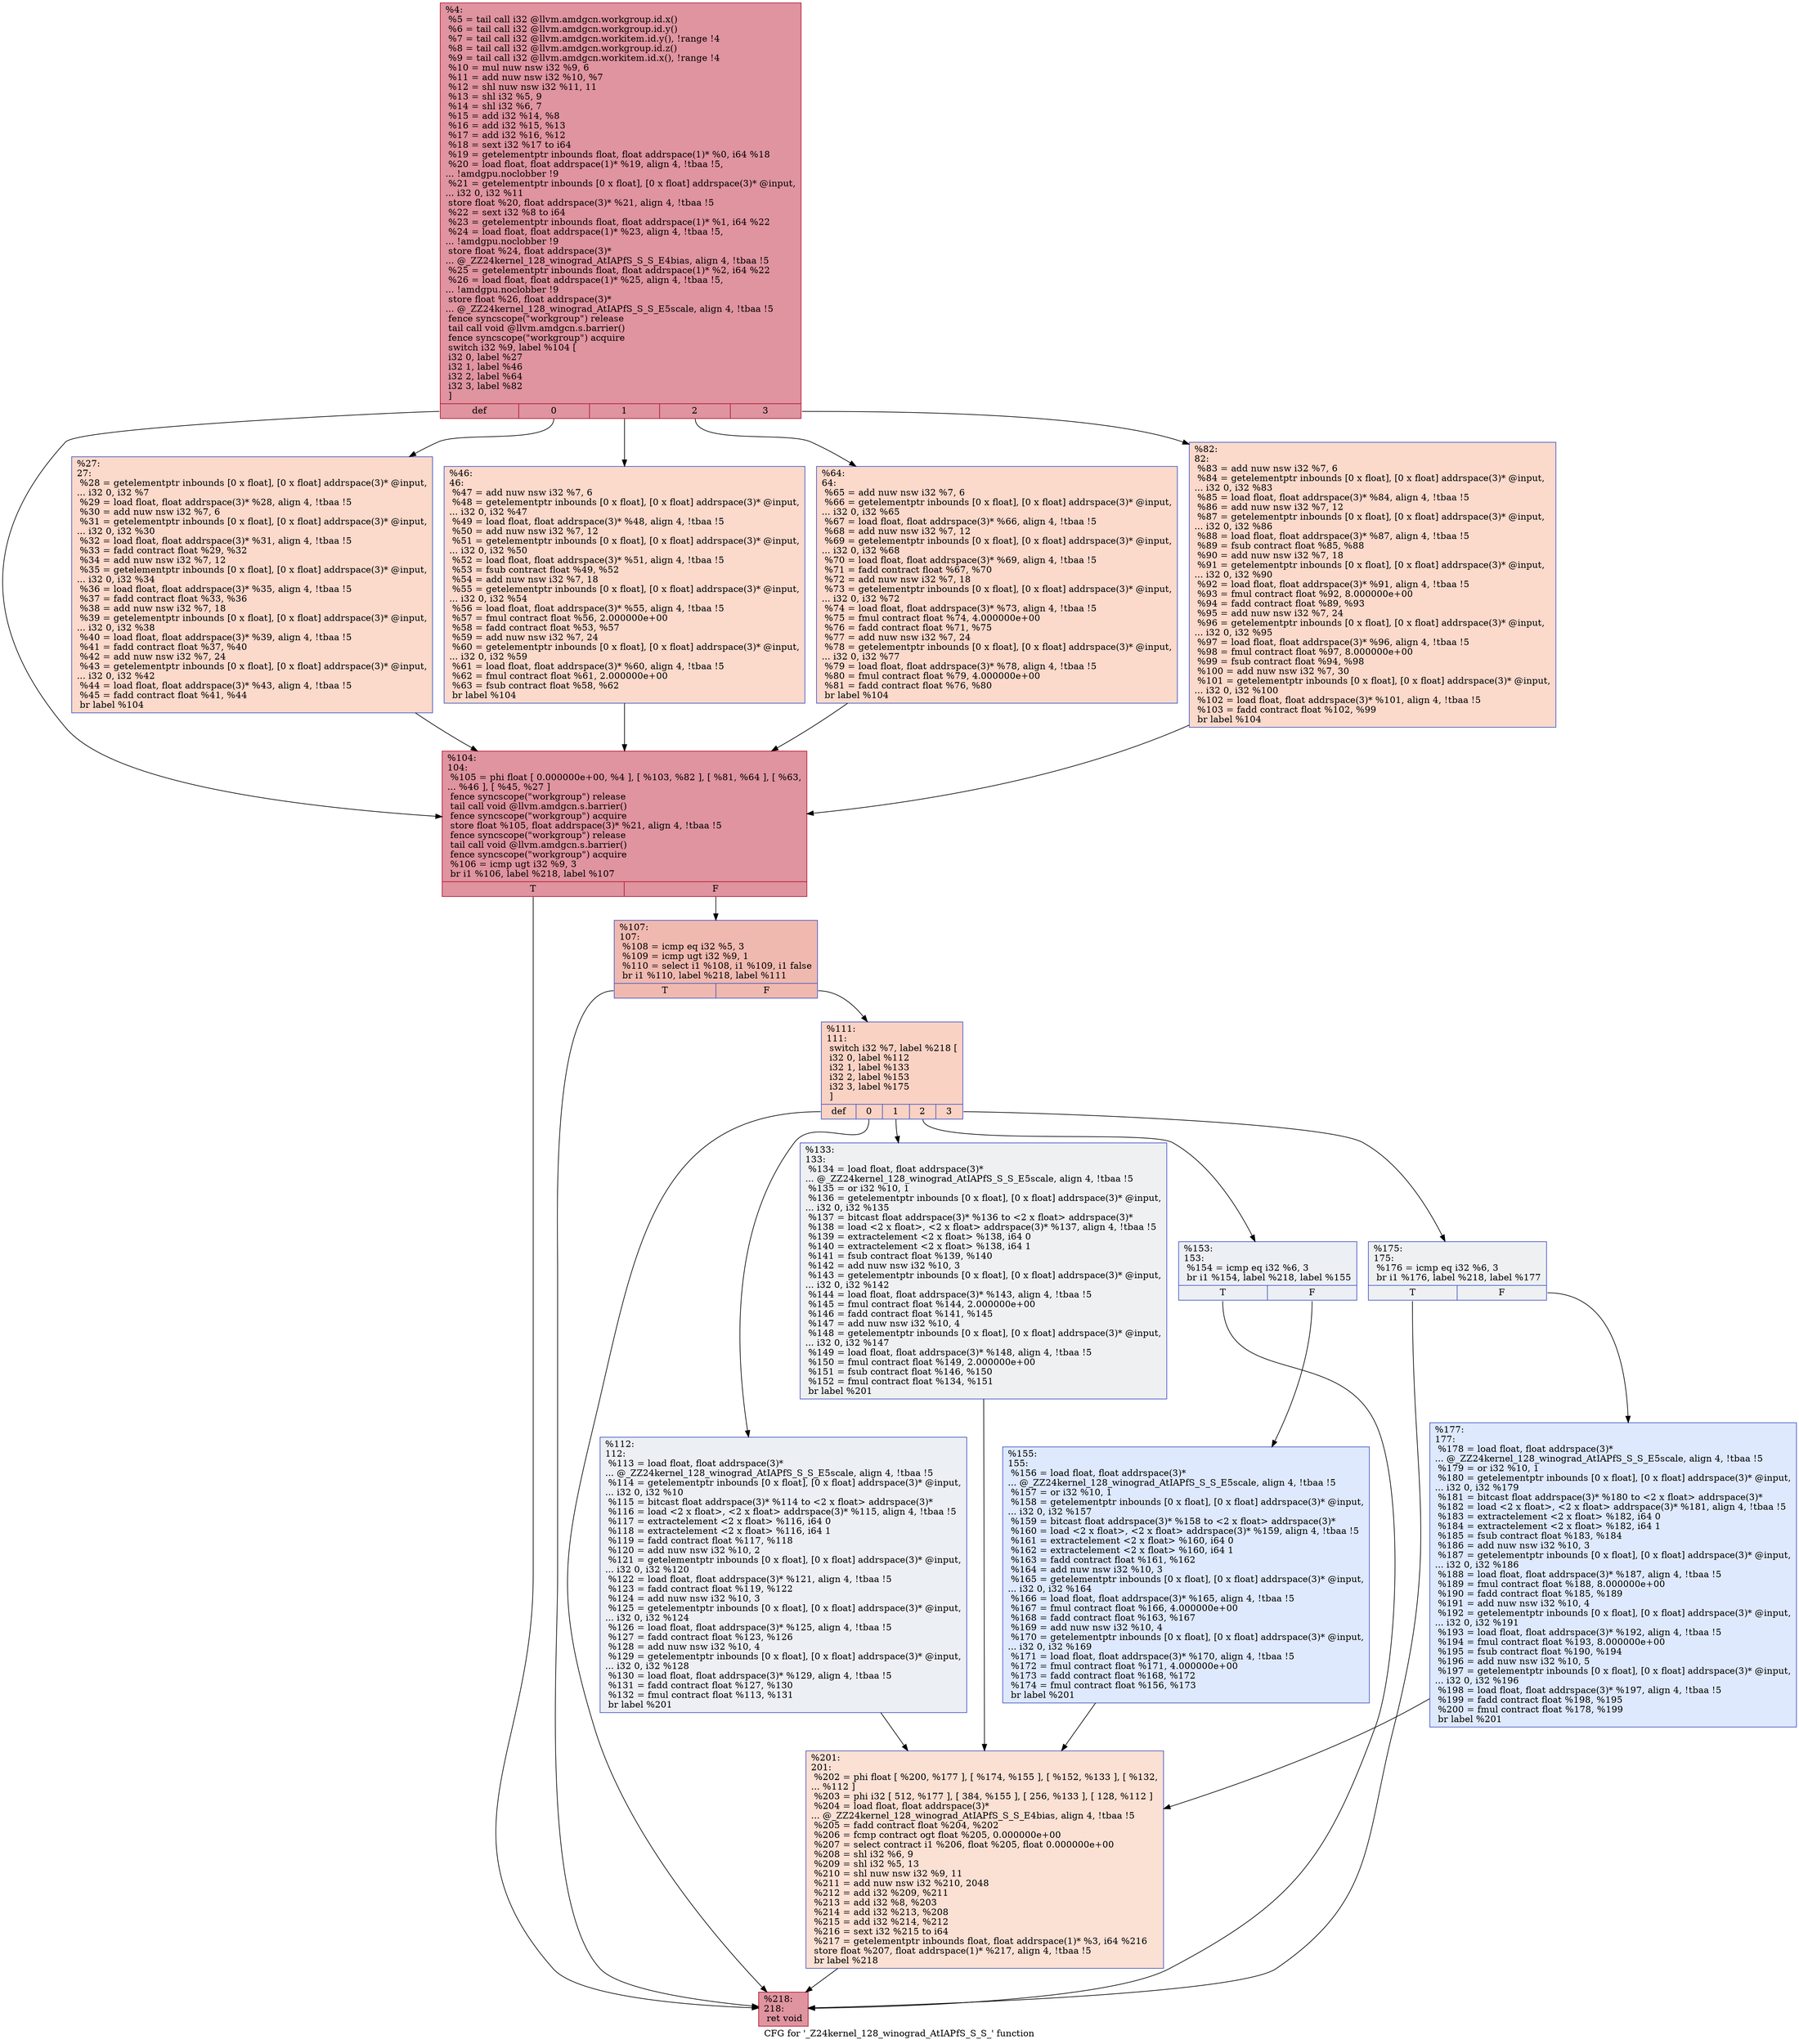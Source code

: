 digraph "CFG for '_Z24kernel_128_winograd_AtIAPfS_S_S_' function" {
	label="CFG for '_Z24kernel_128_winograd_AtIAPfS_S_S_' function";

	Node0x62acf70 [shape=record,color="#b70d28ff", style=filled, fillcolor="#b70d2870",label="{%4:\l  %5 = tail call i32 @llvm.amdgcn.workgroup.id.x()\l  %6 = tail call i32 @llvm.amdgcn.workgroup.id.y()\l  %7 = tail call i32 @llvm.amdgcn.workitem.id.y(), !range !4\l  %8 = tail call i32 @llvm.amdgcn.workgroup.id.z()\l  %9 = tail call i32 @llvm.amdgcn.workitem.id.x(), !range !4\l  %10 = mul nuw nsw i32 %9, 6\l  %11 = add nuw nsw i32 %10, %7\l  %12 = shl nuw nsw i32 %11, 11\l  %13 = shl i32 %5, 9\l  %14 = shl i32 %6, 7\l  %15 = add i32 %14, %8\l  %16 = add i32 %15, %13\l  %17 = add i32 %16, %12\l  %18 = sext i32 %17 to i64\l  %19 = getelementptr inbounds float, float addrspace(1)* %0, i64 %18\l  %20 = load float, float addrspace(1)* %19, align 4, !tbaa !5,\l... !amdgpu.noclobber !9\l  %21 = getelementptr inbounds [0 x float], [0 x float] addrspace(3)* @input,\l... i32 0, i32 %11\l  store float %20, float addrspace(3)* %21, align 4, !tbaa !5\l  %22 = sext i32 %8 to i64\l  %23 = getelementptr inbounds float, float addrspace(1)* %1, i64 %22\l  %24 = load float, float addrspace(1)* %23, align 4, !tbaa !5,\l... !amdgpu.noclobber !9\l  store float %24, float addrspace(3)*\l... @_ZZ24kernel_128_winograd_AtIAPfS_S_S_E4bias, align 4, !tbaa !5\l  %25 = getelementptr inbounds float, float addrspace(1)* %2, i64 %22\l  %26 = load float, float addrspace(1)* %25, align 4, !tbaa !5,\l... !amdgpu.noclobber !9\l  store float %26, float addrspace(3)*\l... @_ZZ24kernel_128_winograd_AtIAPfS_S_S_E5scale, align 4, !tbaa !5\l  fence syncscope(\"workgroup\") release\l  tail call void @llvm.amdgcn.s.barrier()\l  fence syncscope(\"workgroup\") acquire\l  switch i32 %9, label %104 [\l    i32 0, label %27\l    i32 1, label %46\l    i32 2, label %64\l    i32 3, label %82\l  ]\l|{<s0>def|<s1>0|<s2>1|<s3>2|<s4>3}}"];
	Node0x62acf70:s0 -> Node0x62b1120;
	Node0x62acf70:s1 -> Node0x62b11b0;
	Node0x62acf70:s2 -> Node0x62b1240;
	Node0x62acf70:s3 -> Node0x62b1300;
	Node0x62acf70:s4 -> Node0x62b13c0;
	Node0x62b11b0 [shape=record,color="#3d50c3ff", style=filled, fillcolor="#f7a88970",label="{%27:\l27:                                               \l  %28 = getelementptr inbounds [0 x float], [0 x float] addrspace(3)* @input,\l... i32 0, i32 %7\l  %29 = load float, float addrspace(3)* %28, align 4, !tbaa !5\l  %30 = add nuw nsw i32 %7, 6\l  %31 = getelementptr inbounds [0 x float], [0 x float] addrspace(3)* @input,\l... i32 0, i32 %30\l  %32 = load float, float addrspace(3)* %31, align 4, !tbaa !5\l  %33 = fadd contract float %29, %32\l  %34 = add nuw nsw i32 %7, 12\l  %35 = getelementptr inbounds [0 x float], [0 x float] addrspace(3)* @input,\l... i32 0, i32 %34\l  %36 = load float, float addrspace(3)* %35, align 4, !tbaa !5\l  %37 = fadd contract float %33, %36\l  %38 = add nuw nsw i32 %7, 18\l  %39 = getelementptr inbounds [0 x float], [0 x float] addrspace(3)* @input,\l... i32 0, i32 %38\l  %40 = load float, float addrspace(3)* %39, align 4, !tbaa !5\l  %41 = fadd contract float %37, %40\l  %42 = add nuw nsw i32 %7, 24\l  %43 = getelementptr inbounds [0 x float], [0 x float] addrspace(3)* @input,\l... i32 0, i32 %42\l  %44 = load float, float addrspace(3)* %43, align 4, !tbaa !5\l  %45 = fadd contract float %41, %44\l  br label %104\l}"];
	Node0x62b11b0 -> Node0x62b1120;
	Node0x62b1240 [shape=record,color="#3d50c3ff", style=filled, fillcolor="#f7a88970",label="{%46:\l46:                                               \l  %47 = add nuw nsw i32 %7, 6\l  %48 = getelementptr inbounds [0 x float], [0 x float] addrspace(3)* @input,\l... i32 0, i32 %47\l  %49 = load float, float addrspace(3)* %48, align 4, !tbaa !5\l  %50 = add nuw nsw i32 %7, 12\l  %51 = getelementptr inbounds [0 x float], [0 x float] addrspace(3)* @input,\l... i32 0, i32 %50\l  %52 = load float, float addrspace(3)* %51, align 4, !tbaa !5\l  %53 = fsub contract float %49, %52\l  %54 = add nuw nsw i32 %7, 18\l  %55 = getelementptr inbounds [0 x float], [0 x float] addrspace(3)* @input,\l... i32 0, i32 %54\l  %56 = load float, float addrspace(3)* %55, align 4, !tbaa !5\l  %57 = fmul contract float %56, 2.000000e+00\l  %58 = fadd contract float %53, %57\l  %59 = add nuw nsw i32 %7, 24\l  %60 = getelementptr inbounds [0 x float], [0 x float] addrspace(3)* @input,\l... i32 0, i32 %59\l  %61 = load float, float addrspace(3)* %60, align 4, !tbaa !5\l  %62 = fmul contract float %61, 2.000000e+00\l  %63 = fsub contract float %58, %62\l  br label %104\l}"];
	Node0x62b1240 -> Node0x62b1120;
	Node0x62b1300 [shape=record,color="#3d50c3ff", style=filled, fillcolor="#f7a88970",label="{%64:\l64:                                               \l  %65 = add nuw nsw i32 %7, 6\l  %66 = getelementptr inbounds [0 x float], [0 x float] addrspace(3)* @input,\l... i32 0, i32 %65\l  %67 = load float, float addrspace(3)* %66, align 4, !tbaa !5\l  %68 = add nuw nsw i32 %7, 12\l  %69 = getelementptr inbounds [0 x float], [0 x float] addrspace(3)* @input,\l... i32 0, i32 %68\l  %70 = load float, float addrspace(3)* %69, align 4, !tbaa !5\l  %71 = fadd contract float %67, %70\l  %72 = add nuw nsw i32 %7, 18\l  %73 = getelementptr inbounds [0 x float], [0 x float] addrspace(3)* @input,\l... i32 0, i32 %72\l  %74 = load float, float addrspace(3)* %73, align 4, !tbaa !5\l  %75 = fmul contract float %74, 4.000000e+00\l  %76 = fadd contract float %71, %75\l  %77 = add nuw nsw i32 %7, 24\l  %78 = getelementptr inbounds [0 x float], [0 x float] addrspace(3)* @input,\l... i32 0, i32 %77\l  %79 = load float, float addrspace(3)* %78, align 4, !tbaa !5\l  %80 = fmul contract float %79, 4.000000e+00\l  %81 = fadd contract float %76, %80\l  br label %104\l}"];
	Node0x62b1300 -> Node0x62b1120;
	Node0x62b13c0 [shape=record,color="#3d50c3ff", style=filled, fillcolor="#f7a88970",label="{%82:\l82:                                               \l  %83 = add nuw nsw i32 %7, 6\l  %84 = getelementptr inbounds [0 x float], [0 x float] addrspace(3)* @input,\l... i32 0, i32 %83\l  %85 = load float, float addrspace(3)* %84, align 4, !tbaa !5\l  %86 = add nuw nsw i32 %7, 12\l  %87 = getelementptr inbounds [0 x float], [0 x float] addrspace(3)* @input,\l... i32 0, i32 %86\l  %88 = load float, float addrspace(3)* %87, align 4, !tbaa !5\l  %89 = fsub contract float %85, %88\l  %90 = add nuw nsw i32 %7, 18\l  %91 = getelementptr inbounds [0 x float], [0 x float] addrspace(3)* @input,\l... i32 0, i32 %90\l  %92 = load float, float addrspace(3)* %91, align 4, !tbaa !5\l  %93 = fmul contract float %92, 8.000000e+00\l  %94 = fadd contract float %89, %93\l  %95 = add nuw nsw i32 %7, 24\l  %96 = getelementptr inbounds [0 x float], [0 x float] addrspace(3)* @input,\l... i32 0, i32 %95\l  %97 = load float, float addrspace(3)* %96, align 4, !tbaa !5\l  %98 = fmul contract float %97, 8.000000e+00\l  %99 = fsub contract float %94, %98\l  %100 = add nuw nsw i32 %7, 30\l  %101 = getelementptr inbounds [0 x float], [0 x float] addrspace(3)* @input,\l... i32 0, i32 %100\l  %102 = load float, float addrspace(3)* %101, align 4, !tbaa !5\l  %103 = fadd contract float %102, %99\l  br label %104\l}"];
	Node0x62b13c0 -> Node0x62b1120;
	Node0x62b1120 [shape=record,color="#b70d28ff", style=filled, fillcolor="#b70d2870",label="{%104:\l104:                                              \l  %105 = phi float [ 0.000000e+00, %4 ], [ %103, %82 ], [ %81, %64 ], [ %63,\l... %46 ], [ %45, %27 ]\l  fence syncscope(\"workgroup\") release\l  tail call void @llvm.amdgcn.s.barrier()\l  fence syncscope(\"workgroup\") acquire\l  store float %105, float addrspace(3)* %21, align 4, !tbaa !5\l  fence syncscope(\"workgroup\") release\l  tail call void @llvm.amdgcn.s.barrier()\l  fence syncscope(\"workgroup\") acquire\l  %106 = icmp ugt i32 %9, 3\l  br i1 %106, label %218, label %107\l|{<s0>T|<s1>F}}"];
	Node0x62b1120:s0 -> Node0x62b5580;
	Node0x62b1120:s1 -> Node0x62b55d0;
	Node0x62b55d0 [shape=record,color="#3d50c3ff", style=filled, fillcolor="#de614d70",label="{%107:\l107:                                              \l  %108 = icmp eq i32 %5, 3\l  %109 = icmp ugt i32 %9, 1\l  %110 = select i1 %108, i1 %109, i1 false\l  br i1 %110, label %218, label %111\l|{<s0>T|<s1>F}}"];
	Node0x62b55d0:s0 -> Node0x62b5580;
	Node0x62b55d0:s1 -> Node0x62b58e0;
	Node0x62b58e0 [shape=record,color="#3d50c3ff", style=filled, fillcolor="#f4987a70",label="{%111:\l111:                                              \l  switch i32 %7, label %218 [\l    i32 0, label %112\l    i32 1, label %133\l    i32 2, label %153\l    i32 3, label %175\l  ]\l|{<s0>def|<s1>0|<s2>1|<s3>2|<s4>3}}"];
	Node0x62b58e0:s0 -> Node0x62b5580;
	Node0x62b58e0:s1 -> Node0x62b59e0;
	Node0x62b58e0:s2 -> Node0x62b5a30;
	Node0x62b58e0:s3 -> Node0x62b5ac0;
	Node0x62b58e0:s4 -> Node0x62b5b50;
	Node0x62b59e0 [shape=record,color="#3d50c3ff", style=filled, fillcolor="#d4dbe670",label="{%112:\l112:                                              \l  %113 = load float, float addrspace(3)*\l... @_ZZ24kernel_128_winograd_AtIAPfS_S_S_E5scale, align 4, !tbaa !5\l  %114 = getelementptr inbounds [0 x float], [0 x float] addrspace(3)* @input,\l... i32 0, i32 %10\l  %115 = bitcast float addrspace(3)* %114 to \<2 x float\> addrspace(3)*\l  %116 = load \<2 x float\>, \<2 x float\> addrspace(3)* %115, align 4, !tbaa !5\l  %117 = extractelement \<2 x float\> %116, i64 0\l  %118 = extractelement \<2 x float\> %116, i64 1\l  %119 = fadd contract float %117, %118\l  %120 = add nuw nsw i32 %10, 2\l  %121 = getelementptr inbounds [0 x float], [0 x float] addrspace(3)* @input,\l... i32 0, i32 %120\l  %122 = load float, float addrspace(3)* %121, align 4, !tbaa !5\l  %123 = fadd contract float %119, %122\l  %124 = add nuw nsw i32 %10, 3\l  %125 = getelementptr inbounds [0 x float], [0 x float] addrspace(3)* @input,\l... i32 0, i32 %124\l  %126 = load float, float addrspace(3)* %125, align 4, !tbaa !5\l  %127 = fadd contract float %123, %126\l  %128 = add nuw nsw i32 %10, 4\l  %129 = getelementptr inbounds [0 x float], [0 x float] addrspace(3)* @input,\l... i32 0, i32 %128\l  %130 = load float, float addrspace(3)* %129, align 4, !tbaa !5\l  %131 = fadd contract float %127, %130\l  %132 = fmul contract float %113, %131\l  br label %201\l}"];
	Node0x62b59e0 -> Node0x62b3980;
	Node0x62b5a30 [shape=record,color="#3d50c3ff", style=filled, fillcolor="#d9dce170",label="{%133:\l133:                                              \l  %134 = load float, float addrspace(3)*\l... @_ZZ24kernel_128_winograd_AtIAPfS_S_S_E5scale, align 4, !tbaa !5\l  %135 = or i32 %10, 1\l  %136 = getelementptr inbounds [0 x float], [0 x float] addrspace(3)* @input,\l... i32 0, i32 %135\l  %137 = bitcast float addrspace(3)* %136 to \<2 x float\> addrspace(3)*\l  %138 = load \<2 x float\>, \<2 x float\> addrspace(3)* %137, align 4, !tbaa !5\l  %139 = extractelement \<2 x float\> %138, i64 0\l  %140 = extractelement \<2 x float\> %138, i64 1\l  %141 = fsub contract float %139, %140\l  %142 = add nuw nsw i32 %10, 3\l  %143 = getelementptr inbounds [0 x float], [0 x float] addrspace(3)* @input,\l... i32 0, i32 %142\l  %144 = load float, float addrspace(3)* %143, align 4, !tbaa !5\l  %145 = fmul contract float %144, 2.000000e+00\l  %146 = fadd contract float %141, %145\l  %147 = add nuw nsw i32 %10, 4\l  %148 = getelementptr inbounds [0 x float], [0 x float] addrspace(3)* @input,\l... i32 0, i32 %147\l  %149 = load float, float addrspace(3)* %148, align 4, !tbaa !5\l  %150 = fmul contract float %149, 2.000000e+00\l  %151 = fsub contract float %146, %150\l  %152 = fmul contract float %134, %151\l  br label %201\l}"];
	Node0x62b5a30 -> Node0x62b3980;
	Node0x62b5ac0 [shape=record,color="#3d50c3ff", style=filled, fillcolor="#d4dbe670",label="{%153:\l153:                                              \l  %154 = icmp eq i32 %6, 3\l  br i1 %154, label %218, label %155\l|{<s0>T|<s1>F}}"];
	Node0x62b5ac0:s0 -> Node0x62b5580;
	Node0x62b5ac0:s1 -> Node0x62b3a40;
	Node0x62b3a40 [shape=record,color="#3d50c3ff", style=filled, fillcolor="#b5cdfa70",label="{%155:\l155:                                              \l  %156 = load float, float addrspace(3)*\l... @_ZZ24kernel_128_winograd_AtIAPfS_S_S_E5scale, align 4, !tbaa !5\l  %157 = or i32 %10, 1\l  %158 = getelementptr inbounds [0 x float], [0 x float] addrspace(3)* @input,\l... i32 0, i32 %157\l  %159 = bitcast float addrspace(3)* %158 to \<2 x float\> addrspace(3)*\l  %160 = load \<2 x float\>, \<2 x float\> addrspace(3)* %159, align 4, !tbaa !5\l  %161 = extractelement \<2 x float\> %160, i64 0\l  %162 = extractelement \<2 x float\> %160, i64 1\l  %163 = fadd contract float %161, %162\l  %164 = add nuw nsw i32 %10, 3\l  %165 = getelementptr inbounds [0 x float], [0 x float] addrspace(3)* @input,\l... i32 0, i32 %164\l  %166 = load float, float addrspace(3)* %165, align 4, !tbaa !5\l  %167 = fmul contract float %166, 4.000000e+00\l  %168 = fadd contract float %163, %167\l  %169 = add nuw nsw i32 %10, 4\l  %170 = getelementptr inbounds [0 x float], [0 x float] addrspace(3)* @input,\l... i32 0, i32 %169\l  %171 = load float, float addrspace(3)* %170, align 4, !tbaa !5\l  %172 = fmul contract float %171, 4.000000e+00\l  %173 = fadd contract float %168, %172\l  %174 = fmul contract float %156, %173\l  br label %201\l}"];
	Node0x62b3a40 -> Node0x62b3980;
	Node0x62b5b50 [shape=record,color="#3d50c3ff", style=filled, fillcolor="#d9dce170",label="{%175:\l175:                                              \l  %176 = icmp eq i32 %6, 3\l  br i1 %176, label %218, label %177\l|{<s0>T|<s1>F}}"];
	Node0x62b5b50:s0 -> Node0x62b5580;
	Node0x62b5b50:s1 -> Node0x62b8110;
	Node0x62b8110 [shape=record,color="#3d50c3ff", style=filled, fillcolor="#b5cdfa70",label="{%177:\l177:                                              \l  %178 = load float, float addrspace(3)*\l... @_ZZ24kernel_128_winograd_AtIAPfS_S_S_E5scale, align 4, !tbaa !5\l  %179 = or i32 %10, 1\l  %180 = getelementptr inbounds [0 x float], [0 x float] addrspace(3)* @input,\l... i32 0, i32 %179\l  %181 = bitcast float addrspace(3)* %180 to \<2 x float\> addrspace(3)*\l  %182 = load \<2 x float\>, \<2 x float\> addrspace(3)* %181, align 4, !tbaa !5\l  %183 = extractelement \<2 x float\> %182, i64 0\l  %184 = extractelement \<2 x float\> %182, i64 1\l  %185 = fsub contract float %183, %184\l  %186 = add nuw nsw i32 %10, 3\l  %187 = getelementptr inbounds [0 x float], [0 x float] addrspace(3)* @input,\l... i32 0, i32 %186\l  %188 = load float, float addrspace(3)* %187, align 4, !tbaa !5\l  %189 = fmul contract float %188, 8.000000e+00\l  %190 = fadd contract float %185, %189\l  %191 = add nuw nsw i32 %10, 4\l  %192 = getelementptr inbounds [0 x float], [0 x float] addrspace(3)* @input,\l... i32 0, i32 %191\l  %193 = load float, float addrspace(3)* %192, align 4, !tbaa !5\l  %194 = fmul contract float %193, 8.000000e+00\l  %195 = fsub contract float %190, %194\l  %196 = add nuw nsw i32 %10, 5\l  %197 = getelementptr inbounds [0 x float], [0 x float] addrspace(3)* @input,\l... i32 0, i32 %196\l  %198 = load float, float addrspace(3)* %197, align 4, !tbaa !5\l  %199 = fadd contract float %198, %195\l  %200 = fmul contract float %178, %199\l  br label %201\l}"];
	Node0x62b8110 -> Node0x62b3980;
	Node0x62b3980 [shape=record,color="#3d50c3ff", style=filled, fillcolor="#f7b99e70",label="{%201:\l201:                                              \l  %202 = phi float [ %200, %177 ], [ %174, %155 ], [ %152, %133 ], [ %132,\l... %112 ]\l  %203 = phi i32 [ 512, %177 ], [ 384, %155 ], [ 256, %133 ], [ 128, %112 ]\l  %204 = load float, float addrspace(3)*\l... @_ZZ24kernel_128_winograd_AtIAPfS_S_S_E4bias, align 4, !tbaa !5\l  %205 = fadd contract float %204, %202\l  %206 = fcmp contract ogt float %205, 0.000000e+00\l  %207 = select contract i1 %206, float %205, float 0.000000e+00\l  %208 = shl i32 %6, 9\l  %209 = shl i32 %5, 13\l  %210 = shl nuw nsw i32 %9, 11\l  %211 = add nuw nsw i32 %210, 2048\l  %212 = add i32 %209, %211\l  %213 = add i32 %8, %203\l  %214 = add i32 %213, %208\l  %215 = add i32 %214, %212\l  %216 = sext i32 %215 to i64\l  %217 = getelementptr inbounds float, float addrspace(1)* %3, i64 %216\l  store float %207, float addrspace(1)* %217, align 4, !tbaa !5\l  br label %218\l}"];
	Node0x62b3980 -> Node0x62b5580;
	Node0x62b5580 [shape=record,color="#b70d28ff", style=filled, fillcolor="#b70d2870",label="{%218:\l218:                                              \l  ret void\l}"];
}
